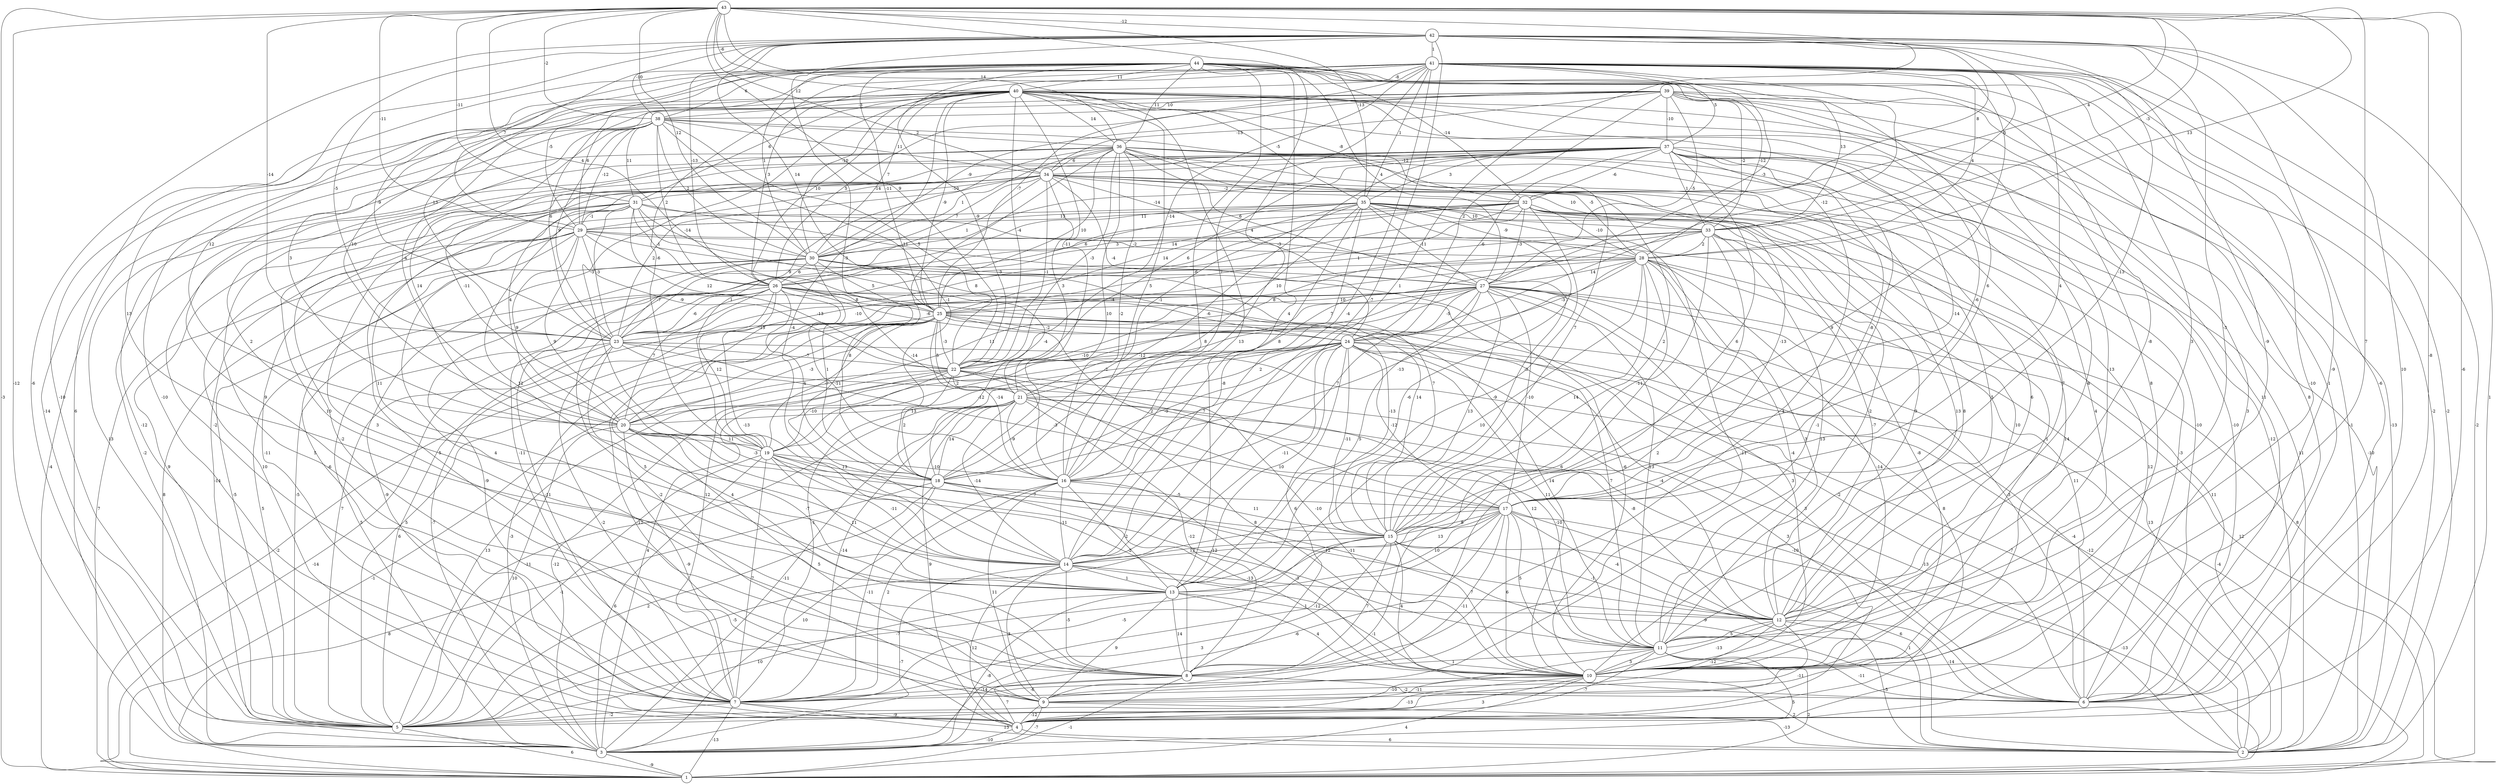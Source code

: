 graph { 
	 fontname="Helvetica,Arial,sans-serif" 
	 node [shape = circle]; 
	 44 -- 2 [label = "-2"];
	 44 -- 3 [label = "6"];
	 44 -- 6 [label = "-1"];
	 44 -- 12 [label = "-8"];
	 44 -- 14 [label = "4"];
	 44 -- 16 [label = "-6"];
	 44 -- 17 [label = "6"];
	 44 -- 20 [label = "12"];
	 44 -- 22 [label = "-9"];
	 44 -- 23 [label = "-9"];
	 44 -- 25 [label = "-11"];
	 44 -- 27 [label = "4"];
	 44 -- 28 [label = "-12"];
	 44 -- 29 [label = "-5"];
	 44 -- 30 [label = "1"];
	 44 -- 32 [label = "-14"];
	 44 -- 33 [label = "13"];
	 44 -- 36 [label = "11"];
	 44 -- 38 [label = "6"];
	 44 -- 40 [label = "11"];
	 43 -- 1 [label = "-3"];
	 43 -- 3 [label = "-12"];
	 43 -- 4 [label = "-6"];
	 43 -- 6 [label = "-8"];
	 43 -- 10 [label = "7"];
	 43 -- 14 [label = "1"];
	 43 -- 16 [label = "-3"];
	 43 -- 22 [label = "9"];
	 43 -- 23 [label = "-14"];
	 43 -- 25 [label = "4"];
	 43 -- 28 [label = "13"];
	 43 -- 29 [label = "-11"];
	 43 -- 30 [label = "12"];
	 43 -- 31 [label = "-11"];
	 43 -- 32 [label = "4"];
	 43 -- 33 [label = "-3"];
	 43 -- 34 [label = "12"];
	 43 -- 35 [label = "-13"];
	 43 -- 36 [label = "14"];
	 43 -- 38 [label = "-2"];
	 43 -- 40 [label = "-6"];
	 43 -- 42 [label = "-12"];
	 42 -- 2 [label = "1"];
	 42 -- 5 [label = "-6"];
	 42 -- 6 [label = "10"];
	 42 -- 9 [label = "-9"];
	 42 -- 11 [label = "-9"];
	 42 -- 12 [label = "-3"];
	 42 -- 13 [label = "13"];
	 42 -- 14 [label = "-7"];
	 42 -- 17 [label = "-13"];
	 42 -- 18 [label = "-3"];
	 42 -- 23 [label = "-5"];
	 42 -- 25 [label = "14"];
	 42 -- 26 [label = "-13"];
	 42 -- 29 [label = "7"];
	 42 -- 32 [label = "8"];
	 42 -- 33 [label = "-5"];
	 42 -- 38 [label = "-10"];
	 42 -- 41 [label = "1"];
	 41 -- 1 [label = "-2"];
	 41 -- 2 [label = "-2"];
	 41 -- 5 [label = "-10"];
	 41 -- 6 [label = "-6"];
	 41 -- 9 [label = "-10"];
	 41 -- 12 [label = "3"];
	 41 -- 13 [label = "9"];
	 41 -- 14 [label = "-4"];
	 41 -- 16 [label = "7"];
	 41 -- 17 [label = "4"];
	 41 -- 19 [label = "-6"];
	 41 -- 20 [label = "10"];
	 41 -- 22 [label = "-14"];
	 41 -- 23 [label = "-13"];
	 41 -- 24 [label = "-12"];
	 41 -- 25 [label = "-7"];
	 41 -- 26 [label = "3"];
	 41 -- 27 [label = "-3"];
	 41 -- 28 [label = "4"];
	 41 -- 30 [label = "-10"];
	 41 -- 35 [label = "1"];
	 41 -- 37 [label = "5"];
	 41 -- 40 [label = "-8"];
	 40 -- 2 [label = "-1"];
	 40 -- 5 [label = "-14"];
	 40 -- 6 [label = "11"];
	 40 -- 10 [label = "-8"];
	 40 -- 13 [label = "13"];
	 40 -- 14 [label = "-4"];
	 40 -- 15 [label = "-14"];
	 40 -- 16 [label = "5"];
	 40 -- 17 [label = "-6"];
	 40 -- 19 [label = "-3"];
	 40 -- 20 [label = "3"];
	 40 -- 21 [label = "-11"];
	 40 -- 22 [label = "-4"];
	 40 -- 23 [label = "6"];
	 40 -- 25 [label = "-9"];
	 40 -- 26 [label = "10"];
	 40 -- 29 [label = "6"];
	 40 -- 30 [label = "7"];
	 40 -- 31 [label = "6"];
	 40 -- 32 [label = "-8"];
	 40 -- 35 [label = "-5"];
	 40 -- 36 [label = "14"];
	 40 -- 38 [label = "-3"];
	 39 -- 2 [label = "-13"];
	 39 -- 4 [label = "3"];
	 39 -- 6 [label = "8"];
	 39 -- 7 [label = "-10"];
	 39 -- 10 [label = "8"];
	 39 -- 11 [label = "-13"];
	 39 -- 20 [label = "-4"];
	 39 -- 24 [label = "2"];
	 39 -- 26 [label = "5"];
	 39 -- 27 [label = "-5"];
	 39 -- 30 [label = "-9"];
	 39 -- 33 [label = "-2"];
	 39 -- 34 [label = "-13"];
	 39 -- 37 [label = "-10"];
	 39 -- 38 [label = "10"];
	 38 -- 4 [label = "-12"];
	 38 -- 8 [label = "9"];
	 38 -- 14 [label = "2"];
	 38 -- 15 [label = "7"];
	 38 -- 18 [label = "-1"];
	 38 -- 19 [label = "14"];
	 38 -- 22 [label = "5"];
	 38 -- 23 [label = "9"];
	 38 -- 26 [label = "2"];
	 38 -- 29 [label = "-12"];
	 38 -- 30 [label = "2"];
	 38 -- 31 [label = "11"];
	 38 -- 34 [label = "11"];
	 38 -- 36 [label = "2"];
	 37 -- 2 [label = "-10"];
	 37 -- 4 [label = "-12"];
	 37 -- 5 [label = "13"];
	 37 -- 6 [label = "-10"];
	 37 -- 7 [label = "-2"];
	 37 -- 8 [label = "4"];
	 37 -- 9 [label = "-1"];
	 37 -- 10 [label = "4"];
	 37 -- 15 [label = "6"];
	 37 -- 17 [label = "-8"];
	 37 -- 18 [label = "-6"];
	 37 -- 20 [label = "-11"];
	 37 -- 22 [label = "6"];
	 37 -- 24 [label = "-6"];
	 37 -- 29 [label = "-14"];
	 37 -- 30 [label = "-14"];
	 37 -- 32 [label = "-6"];
	 37 -- 33 [label = "1"];
	 37 -- 34 [label = "-12"];
	 37 -- 35 [label = "3"];
	 36 -- 1 [label = "-4"];
	 36 -- 2 [label = "11"];
	 36 -- 3 [label = "-2"];
	 36 -- 6 [label = "-10"];
	 36 -- 8 [label = "10"];
	 36 -- 10 [label = "8"];
	 36 -- 11 [label = "6"];
	 36 -- 12 [label = "7"];
	 36 -- 14 [label = "8"];
	 36 -- 15 [label = "2"];
	 36 -- 16 [label = "-2"];
	 36 -- 18 [label = "10"];
	 36 -- 19 [label = "1"];
	 36 -- 22 [label = "-3"];
	 36 -- 25 [label = "10"];
	 36 -- 27 [label = "6"];
	 36 -- 28 [label = "-5"];
	 36 -- 30 [label = "1"];
	 36 -- 34 [label = "6"];
	 35 -- 3 [label = "-14"];
	 35 -- 9 [label = "-11"];
	 35 -- 10 [label = "14"];
	 35 -- 11 [label = "10"];
	 35 -- 12 [label = "9"];
	 35 -- 13 [label = "-6"];
	 35 -- 14 [label = "-8"];
	 35 -- 16 [label = "8"];
	 35 -- 18 [label = "8"];
	 35 -- 21 [label = "-1"];
	 35 -- 23 [label = "9"];
	 35 -- 25 [label = "14"];
	 35 -- 26 [label = "6"];
	 35 -- 27 [label = "-11"];
	 35 -- 28 [label = "-9"];
	 35 -- 29 [label = "13"];
	 35 -- 33 [label = "10"];
	 34 -- 4 [label = "5"];
	 34 -- 8 [label = "3"];
	 34 -- 9 [label = "-2"];
	 34 -- 11 [label = "-2"];
	 34 -- 12 [label = "5"];
	 34 -- 13 [label = "11"];
	 34 -- 17 [label = "-13"];
	 34 -- 20 [label = "4"];
	 34 -- 21 [label = "3"];
	 34 -- 22 [label = "-1"];
	 34 -- 23 [label = "2"];
	 34 -- 24 [label = "-4"];
	 34 -- 26 [label = "1"];
	 34 -- 27 [label = "4"];
	 34 -- 30 [label = "7"];
	 34 -- 31 [label = "-10"];
	 34 -- 32 [label = "-2"];
	 34 -- 33 [label = "10"];
	 33 -- 8 [label = "2"];
	 33 -- 10 [label = "-8"];
	 33 -- 11 [label = "13"];
	 33 -- 12 [label = "-7"];
	 33 -- 15 [label = "-11"];
	 33 -- 21 [label = "7"];
	 33 -- 22 [label = "8"];
	 33 -- 23 [label = "8"];
	 33 -- 28 [label = "2"];
	 33 -- 30 [label = "3"];
	 32 -- 4 [label = "12"];
	 32 -- 6 [label = "-3"];
	 32 -- 7 [label = "-11"];
	 32 -- 10 [label = "1"];
	 32 -- 12 [label = "13"];
	 32 -- 13 [label = "-9"];
	 32 -- 20 [label = "-10"];
	 32 -- 23 [label = "-3"];
	 32 -- 25 [label = "1"];
	 32 -- 26 [label = "14"];
	 32 -- 27 [label = "-3"];
	 32 -- 28 [label = "-10"];
	 32 -- 29 [label = "11"];
	 31 -- 4 [label = "10"];
	 31 -- 5 [label = "9"];
	 31 -- 7 [label = "-11"];
	 31 -- 9 [label = "5"];
	 31 -- 14 [label = "12"];
	 31 -- 15 [label = "-3"];
	 31 -- 18 [label = "-4"];
	 31 -- 22 [label = "12"];
	 31 -- 23 [label = "-3"];
	 31 -- 26 [label = "-1"];
	 31 -- 27 [label = "11"];
	 31 -- 29 [label = "-1"];
	 31 -- 30 [label = "-14"];
	 30 -- 4 [label = "-9"];
	 30 -- 5 [label = "-5"];
	 30 -- 7 [label = "-9"];
	 30 -- 10 [label = "-6"];
	 30 -- 15 [label = "14"];
	 30 -- 18 [label = "1"];
	 30 -- 23 [label = "-7"];
	 30 -- 24 [label = "-4"];
	 30 -- 25 [label = "5"];
	 30 -- 26 [label = "6"];
	 29 -- 1 [label = "7"];
	 29 -- 2 [label = "11"];
	 29 -- 3 [label = "8"];
	 29 -- 7 [label = "-6"];
	 29 -- 8 [label = "4"];
	 29 -- 15 [label = "7"];
	 29 -- 16 [label = "-14"];
	 29 -- 19 [label = "9"];
	 29 -- 20 [label = "9"];
	 29 -- 22 [label = "-9"];
	 29 -- 28 [label = "-2"];
	 28 -- 1 [label = "8"];
	 28 -- 5 [label = "-5"];
	 28 -- 6 [label = "11"];
	 28 -- 8 [label = "6"];
	 28 -- 10 [label = "-14"];
	 28 -- 11 [label = "-4"];
	 28 -- 12 [label = "3"];
	 28 -- 13 [label = "10"];
	 28 -- 15 [label = "14"];
	 28 -- 18 [label = "-13"];
	 28 -- 20 [label = "11"];
	 28 -- 24 [label = "-3"];
	 28 -- 25 [label = "10"];
	 28 -- 27 [label = "14"];
	 27 -- 1 [label = "12"];
	 27 -- 2 [label = "13"];
	 27 -- 3 [label = "-7"];
	 27 -- 4 [label = "8"];
	 27 -- 5 [label = "7"];
	 27 -- 6 [label = "-3"];
	 27 -- 7 [label = "12"];
	 27 -- 10 [label = "3"];
	 27 -- 11 [label = "13"];
	 27 -- 13 [label = "5"];
	 27 -- 15 [label = "13"];
	 27 -- 16 [label = "7"];
	 27 -- 17 [label = "-10"];
	 27 -- 19 [label = "-2"];
	 27 -- 20 [label = "-10"];
	 27 -- 23 [label = "-13"];
	 27 -- 24 [label = "-5"];
	 27 -- 25 [label = "10"];
	 26 -- 3 [label = "5"];
	 26 -- 5 [label = "5"];
	 26 -- 6 [label = "-2"];
	 26 -- 7 [label = "-11"];
	 26 -- 9 [label = "-2"];
	 26 -- 10 [label = "14"];
	 26 -- 14 [label = "-13"];
	 26 -- 15 [label = "-13"];
	 26 -- 16 [label = "-11"];
	 26 -- 18 [label = "4"];
	 26 -- 19 [label = "12"];
	 26 -- 20 [label = "7"];
	 26 -- 23 [label = "-6"];
	 26 -- 24 [label = "-6"];
	 26 -- 25 [label = "8"];
	 25 -- 1 [label = "-2"];
	 25 -- 2 [label = "-4"];
	 25 -- 3 [label = "-3"];
	 25 -- 4 [label = "-12"];
	 25 -- 5 [label = "5"];
	 25 -- 6 [label = "3"];
	 25 -- 8 [label = "4"];
	 25 -- 11 [label = "7"];
	 25 -- 16 [label = "-14"];
	 25 -- 17 [label = "2"];
	 25 -- 19 [label = "-7"];
	 25 -- 20 [label = "-3"];
	 25 -- 21 [label = "5"];
	 25 -- 22 [label = "-3"];
	 25 -- 23 [label = "-13"];
	 25 -- 24 [label = "-2"];
	 24 -- 1 [label = "-4"];
	 24 -- 2 [label = "-12"];
	 24 -- 3 [label = "4"];
	 24 -- 4 [label = "3"];
	 24 -- 7 [label = "-1"];
	 24 -- 8 [label = "6"];
	 24 -- 11 [label = "11"];
	 24 -- 12 [label = "-4"];
	 24 -- 13 [label = "10"];
	 24 -- 14 [label = "-11"];
	 24 -- 15 [label = "-11"];
	 24 -- 16 [label = "7"];
	 24 -- 17 [label = "-12"];
	 24 -- 18 [label = "-9"];
	 24 -- 19 [label = "-12"];
	 24 -- 21 [label = "2"];
	 24 -- 22 [label = "-12"];
	 23 -- 1 [label = "-14"];
	 23 -- 2 [label = "-7"];
	 23 -- 5 [label = "6"];
	 23 -- 7 [label = "-2"];
	 23 -- 10 [label = "-10"];
	 23 -- 13 [label = "5"];
	 23 -- 17 [label = "-3"];
	 23 -- 22 [label = "-7"];
	 22 -- 1 [label = "-1"];
	 22 -- 2 [label = "-13"];
	 22 -- 3 [label = "-12"];
	 22 -- 5 [label = "13"];
	 22 -- 10 [label = "8"];
	 22 -- 11 [label = "12"];
	 22 -- 18 [label = "2"];
	 22 -- 19 [label = "-10"];
	 22 -- 21 [label = "2"];
	 21 -- 3 [label = "-11"];
	 21 -- 4 [label = "9"];
	 21 -- 5 [label = "-11"];
	 21 -- 6 [label = "-10"];
	 21 -- 7 [label = "-14"];
	 21 -- 8 [label = "-12"];
	 21 -- 11 [label = "-10"];
	 21 -- 12 [label = "-8"];
	 21 -- 14 [label = "-14"];
	 21 -- 16 [label = "-9"];
	 21 -- 18 [label = "14"];
	 21 -- 20 [label = "13"];
	 20 -- 5 [label = "10"];
	 20 -- 7 [label = "-9"];
	 20 -- 8 [label = "-2"];
	 20 -- 9 [label = "5"];
	 20 -- 10 [label = "-11"];
	 20 -- 13 [label = "-7"];
	 20 -- 18 [label = "-3"];
	 20 -- 19 [label = "11"];
	 19 -- 3 [label = "6"];
	 19 -- 5 [label = "-1"];
	 19 -- 7 [label = "7"];
	 19 -- 11 [label = "-12"];
	 19 -- 13 [label = "11"];
	 19 -- 14 [label = "-11"];
	 19 -- 15 [label = "7"];
	 19 -- 16 [label = "-10"];
	 19 -- 18 [label = "13"];
	 18 -- 1 [label = "8"];
	 18 -- 5 [label = "2"];
	 18 -- 7 [label = "-11"];
	 18 -- 10 [label = "-13"];
	 18 -- 12 [label = "12"];
	 18 -- 17 [label = "-5"];
	 17 -- 1 [label = "-13"];
	 17 -- 2 [label = "6"];
	 17 -- 3 [label = "-6"];
	 17 -- 5 [label = "-5"];
	 17 -- 7 [label = "-12"];
	 17 -- 9 [label = "-11"];
	 17 -- 10 [label = "6"];
	 17 -- 11 [label = "5"];
	 17 -- 12 [label = "-4"];
	 17 -- 13 [label = "10"];
	 17 -- 14 [label = "13"];
	 17 -- 15 [label = "8"];
	 16 -- 3 [label = "10"];
	 16 -- 7 [label = "2"];
	 16 -- 9 [label = "11"];
	 16 -- 10 [label = "-3"];
	 16 -- 13 [label = "-2"];
	 16 -- 14 [label = "-11"];
	 16 -- 15 [label = "11"];
	 15 -- 2 [label = "1"];
	 15 -- 3 [label = "3"];
	 15 -- 5 [label = "-7"];
	 15 -- 6 [label = "-9"];
	 15 -- 7 [label = "-5"];
	 15 -- 8 [label = "7"];
	 15 -- 10 [label = "4"];
	 15 -- 12 [label = "-1"];
	 15 -- 14 [label = "12"];
	 14 -- 3 [label = "-7"];
	 14 -- 4 [label = "12"];
	 14 -- 6 [label = "-1"];
	 14 -- 8 [label = "-5"];
	 14 -- 9 [label = "3"];
	 14 -- 12 [label = "7"];
	 14 -- 13 [label = "1"];
	 13 -- 3 [label = "-8"];
	 13 -- 5 [label = "10"];
	 13 -- 8 [label = "14"];
	 13 -- 9 [label = "9"];
	 13 -- 10 [label = "4"];
	 13 -- 12 [label = "1"];
	 12 -- 2 [label = "-5"];
	 12 -- 5 [label = "-11"];
	 12 -- 6 [label = "-14"];
	 12 -- 7 [label = "-12"];
	 12 -- 10 [label = "-13"];
	 12 -- 11 [label = "5"];
	 11 -- 1 [label = "2"];
	 11 -- 3 [label = "5"];
	 11 -- 4 [label = "-7"];
	 11 -- 5 [label = "-10"];
	 11 -- 6 [label = "-11"];
	 11 -- 8 [label = "1"];
	 11 -- 10 [label = "3"];
	 10 -- 1 [label = "4"];
	 10 -- 2 [label = "2"];
	 10 -- 4 [label = "3"];
	 10 -- 5 [label = "-13"];
	 10 -- 7 [label = "-6"];
	 10 -- 9 [label = "-11"];
	 9 -- 2 [label = "-13"];
	 9 -- 3 [label = "-7"];
	 9 -- 4 [label = "-12"];
	 8 -- 1 [label = "-1"];
	 8 -- 4 [label = "7"];
	 8 -- 6 [label = "-2"];
	 8 -- 7 [label = "-14"];
	 7 -- 1 [label = "-13"];
	 7 -- 2 [label = "13"];
	 7 -- 4 [label = "-9"];
	 7 -- 5 [label = "-2"];
	 5 -- 1 [label = "6"];
	 4 -- 2 [label = "6"];
	 4 -- 3 [label = "-10"];
	 3 -- 1 [label = "-9"];
	 1;
	 2;
	 3;
	 4;
	 5;
	 6;
	 7;
	 8;
	 9;
	 10;
	 11;
	 12;
	 13;
	 14;
	 15;
	 16;
	 17;
	 18;
	 19;
	 20;
	 21;
	 22;
	 23;
	 24;
	 25;
	 26;
	 27;
	 28;
	 29;
	 30;
	 31;
	 32;
	 33;
	 34;
	 35;
	 36;
	 37;
	 38;
	 39;
	 40;
	 41;
	 42;
	 43;
	 44;
}
